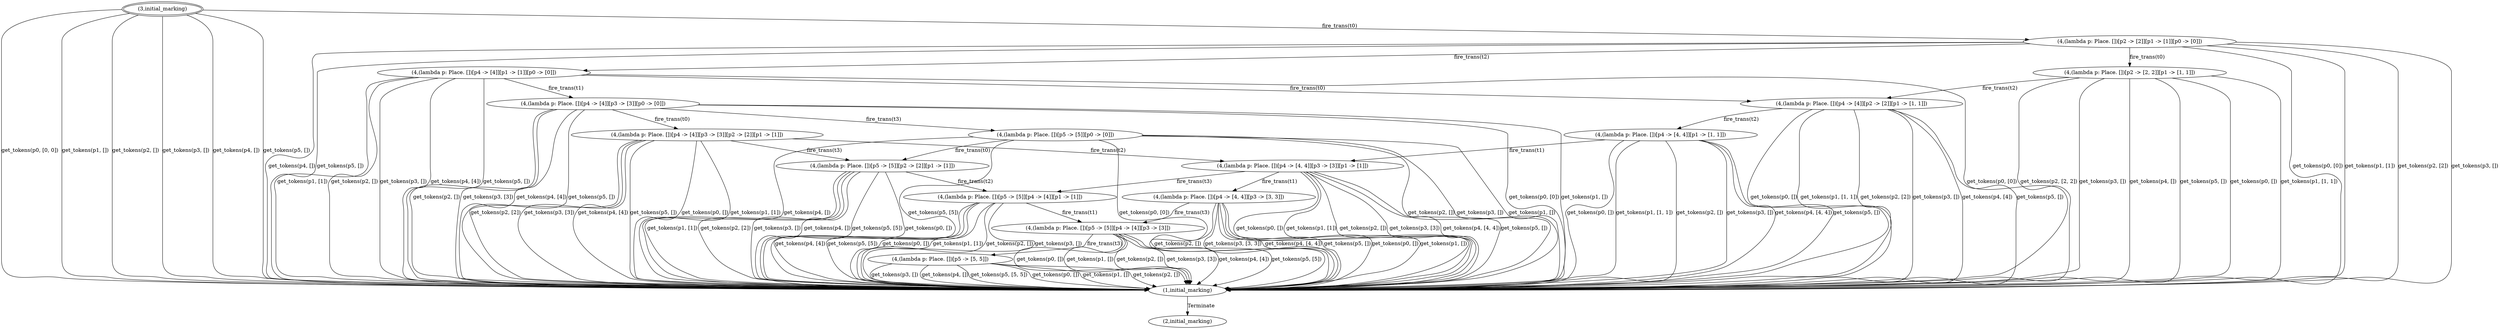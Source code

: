 digraph G {
center = TRUE;
mclimit = 10.0;
nodesep = 0.05;
node [ width=0.25, height=0.25, label="" ];
s0 [ peripheries=2 ];
s0 [label="(3,initial_marking)"];
s1 [label="(1,initial_marking)"];
s2 [label="(4,(lambda p: Place. [])[p2 -> [2]][p1 -> [1]][p0 -> [0]])"];
s3 [label="(2,initial_marking)"];
s4 [label="(4,(lambda p: Place. [])[p4 -> [4]][p1 -> [1]][p0 -> [0]])"];
s5 [label="(4,(lambda p: Place. [])[p2 -> [2, 2]][p1 -> [1, 1]])"];
s6 [label="(4,(lambda p: Place. [])[p4 -> [4]][p3 -> [3]][p0 -> [0]])"];
s7 [label="(4,(lambda p: Place. [])[p4 -> [4]][p2 -> [2]][p1 -> [1, 1]])"];
s8 [label="(4,(lambda p: Place. [])[p4 -> [4]][p3 -> [3]][p2 -> [2]][p1 -> [1]])"];
s9 [label="(4,(lambda p: Place. [])[p5 -> [5]][p0 -> [0]])"];
s10 [label="(4,(lambda p: Place. [])[p4 -> [4, 4]][p1 -> [1, 1]])"];
s11 [label="(4,(lambda p: Place. [])[p4 -> [4, 4]][p3 -> [3]][p1 -> [1]])"];
s12 [label="(4,(lambda p: Place. [])[p5 -> [5]][p2 -> [2]][p1 -> [1]])"];
s13 [label="(4,(lambda p: Place. [])[p4 -> [4, 4]][p3 -> [3, 3]])"];
s14 [label="(4,(lambda p: Place. [])[p5 -> [5]][p4 -> [4]][p1 -> [1]])"];
s15 [label="(4,(lambda p: Place. [])[p5 -> [5]][p4 -> [4]][p3 -> [3]])"];
s16 [label="(4,(lambda p: Place. [])[p5 -> [5, 5]])"];
s0->s1[label="get_tokens(p0, [0, 0])"];
s0->s1[label="get_tokens(p1, [])"];
s0->s1[label="get_tokens(p2, [])"];
s0->s1[label="get_tokens(p3, [])"];
s0->s1[label="get_tokens(p4, [])"];
s0->s1[label="get_tokens(p5, [])"];
s0->s2[label="fire_trans(t0)"];
s1->s3[label="Terminate"];
s2->s1[label="get_tokens(p0, [0])"];
s2->s1[label="get_tokens(p1, [1])"];
s2->s1[label="get_tokens(p2, [2])"];
s2->s1[label="get_tokens(p3, [])"];
s2->s1[label="get_tokens(p4, [])"];
s2->s1[label="get_tokens(p5, [])"];
s2->s4[label="fire_trans(t2)"];
s2->s5[label="fire_trans(t0)"];
s4->s1[label="get_tokens(p0, [0])"];
s4->s1[label="get_tokens(p1, [1])"];
s4->s1[label="get_tokens(p2, [])"];
s4->s1[label="get_tokens(p3, [])"];
s4->s1[label="get_tokens(p4, [4])"];
s4->s1[label="get_tokens(p5, [])"];
s4->s6[label="fire_trans(t1)"];
s4->s7[label="fire_trans(t0)"];
s5->s1[label="get_tokens(p0, [])"];
s5->s1[label="get_tokens(p1, [1, 1])"];
s5->s1[label="get_tokens(p2, [2, 2])"];
s5->s1[label="get_tokens(p3, [])"];
s5->s1[label="get_tokens(p4, [])"];
s5->s1[label="get_tokens(p5, [])"];
s5->s7[label="fire_trans(t2)"];
s6->s1[label="get_tokens(p0, [0])"];
s6->s1[label="get_tokens(p1, [])"];
s6->s1[label="get_tokens(p2, [])"];
s6->s1[label="get_tokens(p3, [3])"];
s6->s1[label="get_tokens(p4, [4])"];
s6->s1[label="get_tokens(p5, [])"];
s6->s8[label="fire_trans(t0)"];
s6->s9[label="fire_trans(t3)"];
s7->s1[label="get_tokens(p0, [])"];
s7->s1[label="get_tokens(p1, [1, 1])"];
s7->s1[label="get_tokens(p2, [2])"];
s7->s1[label="get_tokens(p3, [])"];
s7->s1[label="get_tokens(p4, [4])"];
s7->s1[label="get_tokens(p5, [])"];
s7->s10[label="fire_trans(t2)"];
s8->s1[label="get_tokens(p0, [])"];
s8->s1[label="get_tokens(p1, [1])"];
s8->s1[label="get_tokens(p2, [2])"];
s8->s1[label="get_tokens(p3, [3])"];
s8->s1[label="get_tokens(p4, [4])"];
s8->s1[label="get_tokens(p5, [])"];
s8->s11[label="fire_trans(t2)"];
s8->s12[label="fire_trans(t3)"];
s9->s1[label="get_tokens(p0, [0])"];
s9->s1[label="get_tokens(p1, [])"];
s9->s1[label="get_tokens(p2, [])"];
s9->s1[label="get_tokens(p3, [])"];
s9->s1[label="get_tokens(p4, [])"];
s9->s1[label="get_tokens(p5, [5])"];
s9->s12[label="fire_trans(t0)"];
s10->s1[label="get_tokens(p0, [])"];
s10->s1[label="get_tokens(p1, [1, 1])"];
s10->s1[label="get_tokens(p2, [])"];
s10->s1[label="get_tokens(p3, [])"];
s10->s1[label="get_tokens(p4, [4, 4])"];
s10->s1[label="get_tokens(p5, [])"];
s10->s11[label="fire_trans(t1)"];
s11->s1[label="get_tokens(p0, [])"];
s11->s1[label="get_tokens(p1, [1])"];
s11->s1[label="get_tokens(p2, [])"];
s11->s1[label="get_tokens(p3, [3])"];
s11->s1[label="get_tokens(p4, [4, 4])"];
s11->s1[label="get_tokens(p5, [])"];
s11->s13[label="fire_trans(t1)"];
s11->s14[label="fire_trans(t3)"];
s12->s1[label="get_tokens(p0, [])"];
s12->s1[label="get_tokens(p1, [1])"];
s12->s1[label="get_tokens(p2, [2])"];
s12->s1[label="get_tokens(p3, [])"];
s12->s1[label="get_tokens(p4, [])"];
s12->s1[label="get_tokens(p5, [5])"];
s12->s14[label="fire_trans(t2)"];
s13->s1[label="get_tokens(p0, [])"];
s13->s1[label="get_tokens(p1, [])"];
s13->s1[label="get_tokens(p2, [])"];
s13->s1[label="get_tokens(p3, [3, 3])"];
s13->s1[label="get_tokens(p4, [4, 4])"];
s13->s1[label="get_tokens(p5, [])"];
s13->s15[label="fire_trans(t3)"];
s14->s1[label="get_tokens(p0, [])"];
s14->s1[label="get_tokens(p1, [1])"];
s14->s1[label="get_tokens(p2, [])"];
s14->s1[label="get_tokens(p3, [])"];
s14->s1[label="get_tokens(p4, [4])"];
s14->s1[label="get_tokens(p5, [5])"];
s14->s15[label="fire_trans(t1)"];
s15->s1[label="get_tokens(p0, [])"];
s15->s1[label="get_tokens(p1, [])"];
s15->s1[label="get_tokens(p2, [])"];
s15->s1[label="get_tokens(p3, [3])"];
s15->s1[label="get_tokens(p4, [4])"];
s15->s1[label="get_tokens(p5, [5])"];
s15->s16[label="fire_trans(t3)"];
s16->s1[label="get_tokens(p0, [])"];
s16->s1[label="get_tokens(p1, [])"];
s16->s1[label="get_tokens(p2, [])"];
s16->s1[label="get_tokens(p3, [])"];
s16->s1[label="get_tokens(p4, [])"];
s16->s1[label="get_tokens(p5, [5, 5])"];
}
